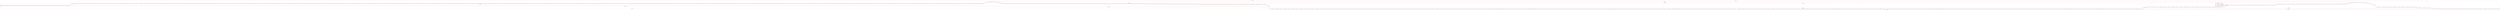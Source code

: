 digraph G {
graph [bgcolor=white]
node [shape=record color=blue]
edge [color=red]
rankdir=LR
0[label="1.1.1"];
1[label="1.1.2"];
2[label="1.1.3"];
3[label="1.1.4"];
4[label="1.1.5"];
5[label="1.1.6"];
6[label="1.1.7"];
7[label="1.1.8"];
8[label="1.1.9"];
9[label="1.1.10"];
10[label="1.1.11"];
11[label="1.1.12"];
12[label="1.1.13"];
13[label="1.1.14"];
14[label="1.1.15"];
15[label="1.1.16"];
16[label="1.1.17"];
17[label="1.1.18"];
18[label="2.1.1"];
19[label="2.1.2"];
20[label="2.1.3"];
21[label="2.1.4"];
22[label="2.1.5"];
23[label="2.1.6"];
24[label="2.1.7"];
25[label="2.1.8"];
26[label="2.1.9"];
27[label="2.1.10"];
28[label="2.1.11"];
29[label="2.1.12"];
30[label="2.1.13"];
31[label="2.1.14"];
32[label="2.1.15"];
33[label="2.1.16"];
34[label="2.1.17"];
35[label="2.1.18"];
36[label="2.1.19"];
37[label="2.1.20"];
38[label="2.1.21"];
39[label="2.1.22"];
40[label="2.1.23"];
41[label="2.1.24"];
42[label="2.1.25"];
43[label="2.1.26"];
44[label="2.1.27"];
45[label="2.1.28"];
46[label="2.1.29"];
47[label="2.1.30"];
48[label="2.1.31"];
49[label="2.1.32"];
50[label="2.1.33"];
51[label="2.1.34"];
52[label="2.1.35"];
53[label="2.1.36"];
54[label="2.1.37"];
55[label="2.1.38"];
56[label="2.1.39"];
57[label="2.1.40"];
58[label="2.1.41"];
59[label="2.1.42"];
60[label="2.1.43"];
61[label="2.1.44"];
62[label="2.1.45"];
63[label="2.1.46"];
64[label="2.1.47"];
65[label="2.1.48"];
66[label="2.1.49"];
67[label="2.1.50"];
68[label="2.1.51"];
69[label="2.1.52"];
70[label="2.1.53"];
71[label="2.1.54"];
72[label="2.1.55"];
73[label="2.1.56"];
74[label="2.1.57"];
75[label="2.1.58"];
76[label="2.1.59"];
77[label="2.1.60"];
78[label="2.1.61"];
79[label="2.1.62"];
80[label="2.1.63"];
81[label="2.1.64"];
82[label="2.1.65"];
83[label="2.1.66"];
84[label="2.1.67"];
85[label="2.1.68"];
86[label="2.1.69"];
87[label="2.1.70"];
88[label="2.1.71"];
89[label="2.1.72"];
90[label="2.1.73"];
91[label="2.1.74"];
92[label="2.1.75"];
93[label="2.1.76"];
94[label="2.1.77"];
95[label="2.1.78"];
96[label="2.1.79"];
97[label="2.1.80"];
98[label="2.1.81"];
99[label="2.1.82"];
100[label="2.1.83"];
101[label="2.1.84"];
102[label="2.1.85"];
103[label="2.1.86"];
104[label="2.1.87"];
105[label="2.1.88"];
106[label="2.1.89"];
107[label="2.1.90"];
108[label="2.1.91"];
109[label="2.1.92"];
110[label="2.1.93"];
111[label="2.1.94"];
112[label="2.1.95"];
113[label="2.1.96"];
114[label="2.1.97"];
115[label="2.1.98"];
116[label="2.1.99"];
117[label="2.1.100"];
118[label="2.1.101"];
119[label="2.1.102"];
120[label="2.1.103"];
121[label="2.1.104"];
122[label="2.1.105"];
123[label="2.1.106"];
124[label="2.1.107"];
125[label="2.1.108"];
126[label="2.1.109"];
127[label="2.1.110"];
128[label="2.1.111"];
129[label="2.1.112"];
130[label="2.1.113"];
131[label="2.1.114"];
132[label="2.1.115"];
133[label="2.1.116"];
134[label="2.1.117"];
135[label="2.1.118"];
136[label="2.1.119"];
137[label="2.1.120"];
138[label="2.1.121"];
139[label="2.1.122"];
140[label="2.1.123"];
141[label="2.1.124"];
142[label="2.1.125"];
143[label="2.1.126"];
144[label="2.1.127"];
145[label="2.1.128"];
146[label="2.1.129"];
147[label="2.1.130"];
148[label="2.1.131"];
149[label="2.1.132"];
150[label="2.1.133"];
151[label="2.1.134"];
152[label="2.1.135"];
153[label="2.1.136"];
154[label="2.1.137"];
155[label="2.1.138"];
156[label="2.1.139"];
157[label="2.1.140"];
158[label="2.1.141"];
159[label="2.1.142"];
160[label="2.1.143"];
161[label="2.1.144"];
162[label="2.1.145"];
163[label="2.1.146"];
164[label="2.1.147"];
165[label="2.1.148"];
166[label="2.1.149"];
167[label="2.1.150"];
168[label="2.1.151"];
169[label="2.1.152"];
170[label="2.1.153"];
171[label="2.1.154"];
172[label="2.1.155"];
173[label="2.1.156"];
174[label="2.1.157"];
175[label="2.1.158"];
176[label="2.1.159"];
177[label="2.1.160"];
178[label="2.1.161"];
179[label="2.1.162"];
180[label="2.1.163"];
181[label="2.1.164"];
182[label="2.1.165"];
183[label="2.1.166"];
184[label="2.1.167"];
185[label="2.1.168"];
186[label="2.1.169"];
187[label="2.1.170"];
188[label="2.1.171"];
189[label="2.1.172"];
190[label="2.1.173"];
191[label="2.1.174"];
192[label="2.1.175"];
193[label="2.1.176"];
194[label="2.1.177"];
195[label="2.1.178"];
196[label="2.1.179"];
197[label="2.1.180"];
198[label="2.1.181"];
199[label="2.1.182"];
200[label="2.1.183"];
201[label="2.1.184"];
202[label="2.1.185"];
203[label="2.1.186"];
204[label="2.1.187"];
205[label="2.1.188"];
206[label="2.1.189"];
207[label="2.1.190"];
208[label="2.1.191"];
209[label="2.1.192"];
210[label="2.1.193"];
211[label="2.1.194"];
212[label="2.1.195"];
213[label="2.1.196"];
214[label="2.1.197"];
215[label="2.1.198"];
216[label="2.1.199"];
217[label="2.1.200"];
218[label="2.1.201"];
219[label="2.1.202"];
220[label="2.1.203"];
221[label="2.1.204"];
222[label="2.1.205"];
223[label="2.1.206"];
224[label="2.1.207"];
225[label="2.1.208"];
226[label="2.1.209"];
227[label="2.1.210"];
228[label="2.1.211"];
229[label="2.1.212"];
230[label="2.1.213"];
231[label="2.1.214"];
232[label="2.1.215"];
233[label="2.1.216"];
234[label="3.1.1"];
235[label="3.1.2"];
236[label="3.1.3"];
237[label="3.1.4"];
238[label="3.1.5"];
239[label="3.1.6"];
240[label="3.1.7"];
241[label="3.1.8"];
242[label="3.1.9"];
243[label="3.1.10"];
244[label="3.1.11"];
245[label="3.1.12"];
246[label="3.1.13"];
247[label="3.1.14"];
248[label="3.1.15"];
249[label="3.1.16"];
250[label="3.1.17"];
251[label="3.1.18"];
252[label="3.1.19"];
253[label="3.1.20"];
254[label="3.1.21"];
255[label="3.1.22"];
256[label="3.1.23"];
257[label="3.1.24"];
258[label="3.1.25"];
259[label="3.1.26"];
260[label="3.1.27"];
261[label="3.1.28"];
262[label="3.1.29"];
263[label="3.1.30"];
264[label="3.1.31"];
265[label="3.1.32"];
266[label="3.1.33"];
267[label="3.1.34"];
268[label="3.1.35"];
269[label="3.1.36"];
270[label="3.1.37"];
271[label="3.1.38"];
272[label="3.1.39"];
273[label="3.1.40"];
274[label="3.1.41"];
275[label="3.1.42"];
276[label="3.1.43"];
277[label="3.1.44"];
278[label="3.1.45"];
279[label="3.1.46"];
280[label="3.1.47"];
281[label="3.1.48"];
282[label="3.1.49"];
283[label="3.1.50"];
284[label="3.1.51"];
285[label="3.1.52"];
286[label="3.1.53"];
287[label="3.1.54"];
288[label="3.1.55"];
289[label="3.1.56"];
290[label="3.1.57"];
291[label="3.1.58"];
292[label="3.1.59"];
293[label="3.1.60"];
294[label="3.1.61"];
295[label="3.1.62"];
296[label="3.1.63"];
297[label="3.1.64"];
298[label="3.1.65"];
299[label="3.1.66"];
300[label="3.1.67"];
301[label="3.1.68"];
302[label="3.1.69"];
303[label="3.1.70"];
304[label="3.1.71"];
305[label="3.1.72"];
306[label="3.1.73"];
307[label="3.1.74"];
308[label="3.1.75"];
309[label="3.1.76"];
310[label="3.1.77"];
311[label="3.1.78"];
312[label="3.1.79"];
313[label="3.1.80"];
314[label="3.1.81"];
315[label="3.1.82"];
316[label="3.1.83"];
317[label="3.1.84"];
318[label="3.1.85"];
319[label="3.1.86"];
320[label="3.1.87"];
321[label="3.1.88"];
322[label="3.1.89"];
323[label="3.1.90"];
324[label="3.1.91"];
325[label="3.1.92"];
326[label="3.1.93"];
327[label="3.1.94"];
328[label="3.1.95"];
329[label="3.1.96"];
330[label="3.1.97"];
331[label="3.1.98"];
332[label="3.1.99"];
333[label="3.1.100"];
334[label="3.1.101"];
335[label="3.1.102"];
336[label="3.1.103"];
337[label="3.1.104"];
338[label="3.1.105"];
339[label="3.1.106"];
340[label="3.1.107"];
341[label="3.1.108"];
342[label="3.1.109"];
343[label="3.1.110"];
344[label="3.1.111"];
345[label="3.1.112"];
346[label="3.1.113"];
347[label="3.1.114"];
348[label="3.1.115"];
349[label="3.1.116"];
350[label="3.1.117"];
351[label="3.1.118"];
352[label="3.1.119"];
353[label="3.1.120"];
354[label="3.1.121"];
355[label="3.1.122"];
356[label="3.1.123"];
357[label="3.1.124"];
358[label="3.1.125"];
359[label="3.1.126"];
360[label="3.1.127"];
361[label="3.1.128"];
362[label="3.1.129"];
363[label="3.1.130"];
364[label="3.1.131"];
365[label="3.1.132"];
366[label="3.1.133"];
367[label="3.1.134"];
368[label="3.1.135"];
369[label="3.1.136"];
370[label="3.1.137"];
371[label="3.1.138"];
372[label="3.1.139"];
373[label="3.1.140"];
374[label="3.1.141"];
375[label="3.1.142"];
376[label="3.1.143"];
377[label="3.1.144"];
378[label="3.1.145"];
379[label="3.1.146"];
380[label="3.1.147"];
381[label="3.1.148"];
382[label="3.1.149"];
383[label="3.1.150"];
384[label="3.1.151"];
385[label="3.1.152"];
386[label="3.1.153"];
387[label="3.1.154"];
388[label="3.1.155"];
389[label="3.1.156"];
390[label="3.1.157"];
391[label="3.1.158"];
392[label="3.1.159"];
393[label="3.1.160"];
394[label="3.1.161"];
395[label="3.1.162"];
396[label="3.1.163"];
397[label="3.1.164"];
398[label="3.1.165"];
399[label="3.1.166"];
400[label="3.1.167"];
401[label="3.1.168"];
402[label="3.1.169"];
403[label="3.1.170"];
404[label="3.1.171"];
405[label="3.1.172"];
406[label="3.1.173"];
407[label="3.1.174"];
408[label="3.1.175"];
409[label="3.1.176"];
410[label="3.1.177"];
411[label="3.1.178"];
412[label="3.1.179"];
413[label="3.1.180"];
414[label="3.1.181"];
415[label="3.1.182"];
416[label="3.1.183"];
417[label="3.1.184"];
418[label="3.1.185"];
419[label="3.1.186"];
420[label="3.1.187"];
421[label="3.1.188"];
422[label="3.1.189"];
423[label="3.1.190"];
424[label="3.1.191"];
425[label="3.1.192"];
426[label="3.1.193"];
427[label="3.1.194"];
428[label="3.1.195"];
429[label="3.1.196"];
430[label="3.1.197"];
431[label="3.1.198"];
432[label="3.1.199"];
433[label="3.1.200"];
434[label="3.1.201"];
435[label="3.1.202"];
436[label="3.1.203"];
437[label="3.1.204"];
438[label="3.1.205"];
439[label="3.1.206"];
440[label="4.1.1"];
441[label="4.1.2"];
442[label="4.1.3"];
443[label="4.1.4"];
444[label="4.1.5"];
445[label="4.1.6"];
446[label="4.1.7"];
447[label="4.1.8"];
448[label="4.1.9"];
449[label="4.1.10"];
450[label="4.1.11"];
451[label="4.1.12"];
452[label="4.1.13"];
453[label="4.1.14"];
454[label="4.1.15"];
455[label="4.1.16"];
456[label="4.1.17"];
457[label="5.1.1"];
458[label="5.1.2"];
459[label="5.1.3"];
460[label="5.1.4"];
461[label="5.1.5"];
462[label="5.1.6"];
463[label="5.1.7"];
464[label="5.1.8"];
465[label="5.1.9"];
466[label="5.1.10"];
467[label="5.1.11"];
468[label="5.1.12"];
469[label="5.1.13"];
470[label="5.1.14"];
471[label="5.1.15"];
472[label="5.1.16"];
473[label="6.1.1"];
474[label="6.1.2"];
475[label="6.1.3"];
476[label="6.1.4"];
477[label="6.1.5"];
478[label="6.1.6"];
479[label="6.1.7"];
480[label="6.1.8"];
481[label="6.1.9"];
482[label="6.1.10"];
483[label="6.1.11"];
484[label="6.1.12"];
485[label="6.1.13"];
486[label="6.1.14"];
487[label="6.1.15"];
488[label="6.1.16"];
489[label="6.1.17"];
490[label="6.1.18"];
491[label="6.1.19"];
492[label="6.1.20"];
493[label="6.1.21"];
494[label="6.1.22"];
495[label="6.1.23"];
496[label="6.1.24"];
497[label="6.1.25"];
498[label="6.1.26"];
499[label="6.1.27"];
500[label="6.1.28"];
501[label="6.1.29"];
502[label="6.1.30"];
503[label="6.1.31"];
504[label="6.1.32"];
505[label="6.1.33"];
506[label="6.1.34"];
507[label="6.1.35"];
508[label="6.1.36"];
509[label="6.1.37"];
510[label="6.1.38"];
511[label="6.1.39"];
512[label="6.1.40"];
513[label="6.1.41"];
514[label="6.1.42"];
515[label="6.1.43"];
516[label="6.1.44"];
517[label="6.1.45"];
518[label="6.1.46"];
519[label="6.1.47"];
520[label="6.1.48"];
521[label="7.1.1"];
522[label="7.1.2"];
523[label="7.1.3"];
524[label="7.1.4"];
525[label="7.1.5"];
526[label="7.1.6"];
527[label="7.1.7"];
528[label="7.1.8"];
529[label="7.1.9"];
530[label="7.1.10"];
531[label="7.1.11"];
532[label="7.1.12"];
533[label="7.1.13"];
534[label="7.1.14"];
535[label="7.1.15"];
536[label="7.1.16"];
537[label="8.1.1"];
538[label="8.1.2"];
539[label="8.1.3"];
540[label="8.1.4"];
541[label="8.1.5"];
542[label="8.1.6"];
543[label="8.1.7"];
544[label="8.1.8"];
545[label="8.1.9"];
546[label="8.1.10"];
547[label="8.1.11"];
548[label="8.1.12"];
549[label="8.1.13"];
550[label="8.1.14"];
551[label="8.1.15"];
552[label="8.1.16"];
553[label="8.1.17"];
554[label="8.1.18"];
555[label="8.1.19"];
556[label="8.1.20"];
557[label="8.1.21"];
558[label="8.1.22"];
559[label="8.1.23"];
560[label="8.1.24"];
561[label="8.1.25"];
562[label="8.1.26"];
563[label="8.1.27"];
564[label="8.1.28"];
565[label="8.1.29"];
566[label="8.1.30"];
567[label="8.1.31"];
568[label="8.1.32"];
569[label="8.1.33"];
570[label="8.1.34"];
571[label="8.1.35"];
572[label="8.1.36"];
573[label="8.1.37"];
574[label="8.1.38"];
575[label="8.1.39"];
576[label="8.1.40"];
577[label="8.1.41"];
578[label="8.1.42"];
579[label="8.1.43"];
580[label="8.1.44"];
581[label="8.1.45"];
582[label="8.1.46"];
583[label="8.1.47"];
584[label="8.1.48"];
585[label="9.1.1"];
586[label="9.1.2"];
587[label="9.1.3"];
588[label="10.1.1"];
589[label="10.1.2"];
590[label="10.1.3"];
591[label="11.1.1"];
592[label="11.1.2"];
593[label="11.1.3"];
594[label="12.1.1"];
595[label="12.1.2"];
596[label="12.1.3"];
597[label="13.0.1"];
598[label="13.0.2"];
599[label="13.1.1"];
600[label="13.1.2"];
601[label="13.2.1"];
602[label="13.2.2"];
603[label="13.3.1"];
604[label="13.3.2"];
605[label="13.4.1"];
606[label="13.4.2"];
0->1 [label=" weight = 30881"];
1->2 [label=" weight = 33125"];
2->3 [label=" weight = 31679"];
3->4 [label=" weight = 30387"];
4->5 [label=" weight = 30398"];
5->6 [label=" weight = 30059"];
6->7 [label=" weight = 30366"];
7->8 [label=" weight = 30056"];
8->9 [label=" weight = 32790"];
9->10 [label=" weight = 30712"];
10->11 [label=" weight = 32073"];
11->12 [label=" weight = 33124"];
12->13 [label=" weight = 30403"];
13->14 [label=" weight = 33002"];
14->15 [label=" weight = 31266"];
15->16 [label=" weight = 31039"];
16->17 [label=" weight = 30463"];
18->19 [label=" weight = 31423"];
19->20 [label=" weight = 30466"];
20->21 [label=" weight = 30152"];
21->22 [label=" weight = 33235"];
22->23 [label=" weight = 33415"];
23->24 [label=" weight = 32449"];
24->25 [label=" weight = 33894"];
25->26 [label=" weight = 33917"];
26->27 [label=" weight = 33025"];
27->28 [label=" weight = 33242"];
28->29 [label=" weight = 30527"];
29->30 [label=" weight = 32396"];
30->31 [label=" weight = 32584"];
31->32 [label=" weight = 32443"];
32->33 [label=" weight = 35173"];
33->34 [label=" weight = 31992"];
34->35 [label=" weight = 33958"];
35->36 [label=" weight = 30917"];
36->37 [label=" weight = 30746"];
37->38 [label=" weight = 30775"];
38->39 [label=" weight = 31886"];
39->40 [label=" weight = 30475"];
40->41 [label=" weight = 32131"];
41->42 [label=" weight = 30418"];
42->43 [label=" weight = 32992"];
43->44 [label=" weight = 31960"];
44->45 [label=" weight = 33391"];
45->46 [label=" weight = 32370"];
46->47 [label=" weight = 31520"];
47->48 [label=" weight = 31393"];
48->49 [label=" weight = 32940"];
49->50 [label=" weight = 31253"];
50->51 [label=" weight = 32335"];
51->52 [label=" weight = 32288"];
52->53 [label=" weight = 31181"];
53->54 [label=" weight = 30315"];
54->55 [label=" weight = 31914"];
55->56 [label=" weight = 32981"];
56->57 [label=" weight = 33353"];
57->58 [label=" weight = 31051"];
58->59 [label=" weight = 30787"];
59->60 [label=" weight = 31609"];
60->61 [label=" weight = 32232"];
61->62 [label=" weight = 33415"];
62->63 [label=" weight = 34070"];
63->64 [label=" weight = 30484"];
64->65 [label=" weight = 30868"];
65->66 [label=" weight = 31773"];
66->67 [label=" weight = 32161"];
67->68 [label=" weight = 32246"];
68->69 [label=" weight = 33378"];
69->70 [label=" weight = 33497"];
70->71 [label=" weight = 34481"];
71->72 [label=" weight = 35099"];
72->73 [label=" weight = 30716"];
73->74 [label=" weight = 30938"];
74->75 [label=" weight = 32024"];
75->76 [label=" weight = 32318"];
76->77 [label=" weight = 32690"];
77->78 [label=" weight = 32338"];
78->79 [label=" weight = 30768"];
79->80 [label=" weight = 30493"];
80->81 [label=" weight = 34947"];
81->82 [label=" weight = 34633"];
82->83 [label=" weight = 30027"];
83->84 [label=" weight = 30142"];
84->85 [label=" weight = 34822"];
85->86 [label=" weight = 35257"];
86->87 [label=" weight = 30050"];
87->88 [label=" weight = 30407"];
88->89 [label=" weight = 30295"];
89->90 [label=" weight = 34895"];
90->91 [label=" weight = 32646"];
91->92 [label=" weight = 32438"];
92->93 [label=" weight = 32944"];
93->94 [label=" weight = 34000"];
94->95 [label=" weight = 35076"];
95->96 [label=" weight = 30418"];
96->97 [label=" weight = 34507"];
97->98 [label=" weight = 33343"];
98->99 [label=" weight = 33059"];
99->100 [label=" weight = 32322"];
100->101 [label=" weight = 31944"];
101->102 [label=" weight = 31878"];
102->103 [label=" weight = 31382"];
103->104 [label=" weight = 30728"];
104->105 [label=" weight = 31210"];
105->106 [label=" weight = 33163"];
106->107 [label=" weight = 30876"];
107->108 [label=" weight = 33234"];
108->109 [label=" weight = 31515"];
109->110 [label=" weight = 30269"];
110->111 [label=" weight = 30222"];
111->112 [label=" weight = 33151"];
112->113 [label=" weight = 33051"];
113->114 [label=" weight = 30047"];
114->115 [label=" weight = 31599"];
115->116 [label=" weight = 31189"];
116->117 [label=" weight = 32922"];
117->118 [label=" weight = 31940"];
118->119 [label=" weight = 30411"];
119->120 [label=" weight = 31561"];
120->121 [label=" weight = 31724"];
121->122 [label=" weight = 32091"];
122->123 [label=" weight = 32255"];
123->124 [label=" weight = 32101"];
124->125 [label=" weight = 32324"];
125->126 [label=" weight = 32396"];
126->127 [label=" weight = 32555"];
127->128 [label=" weight = 32287"];
128->129 [label=" weight = 32448"];
129->130 [label=" weight = 32424"];
130->131 [label=" weight = 32238"];
131->132 [label=" weight = 32394"];
132->133 [label=" weight = 32229"];
133->134 [label=" weight = 32810"];
134->135 [label=" weight = 32658"];
135->136 [label=" weight = 32761"];
136->137 [label=" weight = 32239"];
137->138 [label=" weight = 30742"];
138->139 [label=" weight = 31160"];
139->140 [label=" weight = 23524"];
140->141 [label=" weight = 32376"];
141->142 [label=" weight = 31209"];
142->143 [label=" weight = 32562"];
143->144 [label=" weight = 32778"];
144->145 [label=" weight = 32104"];
145->146 [label=" weight = 31127"];
146->147 [label=" weight = 30141"];
147->148 [label=" weight = 32445"];
148->149 [label=" weight = 30095"];
149->150 [label=" weight = 30468"];
150->151 [label=" weight = 31127"];
151->152 [label=" weight = 32409"];
152->153 [label=" weight = 32169"];
153->154 [label=" weight = 30344"];
154->155 [label=" weight = 31920"];
155->156 [label=" weight = 33343"];
156->157 [label=" weight = 33968"];
157->158 [label=" weight = 30354"];
158->159 [label=" weight = 30466"];
159->160 [label=" weight = 31322"];
160->161 [label=" weight = 30870"];
161->162 [label=" weight = 31103"];
162->163 [label=" weight = 31194"];
163->164 [label=" weight = 31164"];
164->165 [label=" weight = 31423"];
165->166 [label=" weight = 31311"];
166->167 [label=" weight = 31795"];
167->168 [label=" weight = 31945"];
168->169 [label=" weight = 32161"];
169->170 [label=" weight = 31946"];
170->171 [label=" weight = 32265"];
171->172 [label=" weight = 32579"];
172->173 [label=" weight = 32225"];
173->174 [label=" weight = 32749"];
174->175 [label=" weight = 32408"];
175->176 [label=" weight = 31922"];
176->177 [label=" weight = 32515"];
177->178 [label=" weight = 31620"];
178->179 [label=" weight = 31015"];
179->180 [label=" weight = 30947"];
180->181 [label=" weight = 30587"];
181->182 [label=" weight = 30278"];
182->183 [label=" weight = 30078"];
183->184 [label=" weight = 34056"];
184->185 [label=" weight = 33734"];
185->186 [label=" weight = 33470"];
186->187 [label=" weight = 32975"];
187->188 [label=" weight = 32207"];
188->189 [label=" weight = 32178"];
189->190 [label=" weight = 30336"];
190->191 [label=" weight = 32780"];
191->192 [label=" weight = 31044"];
192->193 [label=" weight = 32652"];
193->194 [label=" weight = 31598"];
194->195 [label=" weight = 31222"];
195->196 [label=" weight = 31681"];
196->197 [label=" weight = 32503"];
197->198 [label=" weight = 30437"];
198->199 [label=" weight = 32584"];
199->200 [label=" weight = 30095"];
200->201 [label=" weight = 32403"];
201->202 [label=" weight = 34022"];
202->203 [label=" weight = 31850"];
203->204 [label=" weight = 33463"];
204->205 [label=" weight = 33813"];
205->206 [label=" weight = 33335"];
206->207 [label=" weight = 32265"];
207->208 [label=" weight = 31899"];
208->209 [label=" weight = 32131"];
209->210 [label=" weight = 32220"];
210->211 [label=" weight = 33702"];
211->212 [label=" weight = 33430"];
212->213 [label=" weight = 33279"];
213->214 [label=" weight = 32106"];
214->215 [label=" weight = 31282"];
215->216 [label=" weight = 33927"];
216->217 [label=" weight = 30895"];
217->218 [label=" weight = 31152"];
218->219 [label=" weight = 32417"];
219->220 [label=" weight = 31914"];
220->221 [label=" weight = 31811"];
221->222 [label=" weight = 31287"];
222->223 [label=" weight = 30623"];
223->224 [label=" weight = 30197"];
224->225 [label=" weight = 31469"];
225->226 [label=" weight = 31213"];
226->227 [label=" weight = 31200"];
227->228 [label=" weight = 31307"];
228->229 [label=" weight = 30567"];
229->230 [label=" weight = 30520"];
230->231 [label=" weight = 30240"];
231->232 [label=" weight = 30872"];
232->233 [label=" weight = 30568"];
234->235 [label=" weight = 33363"];
235->236 [label=" weight = 32463"];
236->237 [label=" weight = 32083"];
237->238 [label=" weight = 31346"];
238->239 [label=" weight = 30490"];
239->240 [label=" weight = 30157"];
240->241 [label=" weight = 32633"];
241->242 [label=" weight = 31237"];
242->243 [label=" weight = 32797"];
243->244 [label=" weight = 30444"];
244->245 [label=" weight = 32735"];
245->246 [label=" weight = 33606"];
246->247 [label=" weight = 31270"];
247->248 [label=" weight = 30778"];
248->249 [label=" weight = 33523"];
249->250 [label=" weight = 33125"];
250->251 [label=" weight = 31206"];
251->252 [label=" weight = 33026"];
252->253 [label=" weight = 33846"];
253->254 [label=" weight = 32556"];
254->255 [label=" weight = 31450"];
255->256 [label=" weight = 33696"];
256->257 [label=" weight = 30888"];
257->258 [label=" weight = 32501"];
258->259 [label=" weight = 33083"];
259->260 [label=" weight = 32448"];
260->261 [label=" weight = 31913"];
261->262 [label=" weight = 31019"];
262->263 [label=" weight = 34038"];
263->264 [label=" weight = 33075"];
264->265 [label=" weight = 31272"];
265->266 [label=" weight = 31373"];
266->267 [label=" weight = 30497"];
267->268 [label=" weight = 32666"];
268->269 [label=" weight = 31809"];
269->270 [label=" weight = 32686"];
270->271 [label=" weight = 31052"];
271->272 [label=" weight = 33105"];
272->273 [label=" weight = 32457"];
273->274 [label=" weight = 32906"];
274->275 [label=" weight = 30799"];
275->276 [label=" weight = 31897"];
276->277 [label=" weight = 32922"];
277->278 [label=" weight = 30345"];
278->279 [label=" weight = 31101"];
279->280 [label=" weight = 32476"];
280->281 [label=" weight = 31609"];
281->282 [label=" weight = 32701"];
282->283 [label=" weight = 32222"];
283->284 [label=" weight = 31380"];
284->285 [label=" weight = 30540"];
285->286 [label=" weight = 31462"];
286->287 [label=" weight = 33143"];
287->288 [label=" weight = 30009"];
288->289 [label=" weight = 30614"];
289->290 [label=" weight = 34404"];
290->291 [label=" weight = 33357"];
291->292 [label=" weight = 32783"];
292->293 [label=" weight = 31781"];
293->294 [label=" weight = 31785"];
294->295 [label=" weight = 32673"];
295->296 [label=" weight = 33595"];
296->297 [label=" weight = 33356"];
297->298 [label=" weight = 32437"];
298->299 [label=" weight = 31773"];
299->300 [label=" weight = 30738"];
300->301 [label=" weight = 30028"];
301->302 [label=" weight = 30358"];
302->303 [label=" weight = 30881"];
303->304 [label=" weight = 30813"];
304->305 [label=" weight = 33828"];
305->306 [label=" weight = 32605"];
306->307 [label=" weight = 31161"];
307->308 [label=" weight = 31233"];
308->309 [label=" weight = 31744"];
309->310 [label=" weight = 30535"];
310->311 [label=" weight = 32849"];
311->312 [label=" weight = 31377"];
312->313 [label=" weight = 30069"];
313->314 [label=" weight = 32162"];
314->315 [label=" weight = 30866"];
315->316 [label=" weight = 30362"];
316->317 [label=" weight = 32716"];
317->318 [label=" weight = 32355"];
318->319 [label=" weight = 31957"];
319->320 [label=" weight = 30835"];
320->321 [label=" weight = 31101"];
321->322 [label=" weight = 30158"];
322->323 [label=" weight = 31797"];
323->324 [label=" weight = 31479"];
324->325 [label=" weight = 30395"];
325->326 [label=" weight = 33273"];
326->327 [label=" weight = 31814"];
327->328 [label=" weight = 46071"];
328->329 [label=" weight = 30833"];
329->330 [label=" weight = 32566"];
330->331 [label=" weight = 30358"];
331->332 [label=" weight = 30495"];
332->333 [label=" weight = 30277"];
333->334 [label=" weight = 30228"];
334->335 [label=" weight = 30193"];
335->336 [label=" weight = 33303"];
336->337 [label=" weight = 30435"];
337->338 [label=" weight = 32218"];
338->339 [label=" weight = 32164"];
339->340 [label=" weight = 30069"];
340->341 [label=" weight = 31835"];
341->342 [label=" weight = 31457"];
342->343 [label=" weight = 31909"];
343->344 [label=" weight = 31611"];
344->345 [label=" weight = 30720"];
345->346 [label=" weight = 32524"];
346->347 [label=" weight = 30390"];
347->348 [label=" weight = 30448"];
348->349 [label=" weight = 30650"];
349->350 [label=" weight = 31128"];
350->351 [label=" weight = 30869"];
351->352 [label=" weight = 31350"];
352->353 [label=" weight = 30312"];
353->354 [label=" weight = 30440"];
354->355 [label=" weight = 30988"];
355->356 [label=" weight = 31187"];
356->357 [label=" weight = 30175"];
357->358 [label=" weight = 31481"];
358->359 [label=" weight = 32272"];
359->360 [label=" weight = 33660"];
360->361 [label=" weight = 30237"];
361->362 [label=" weight = 30742"];
362->363 [label=" weight = 31588"];
363->364 [label=" weight = 31954"];
364->365 [label=" weight = 31680"];
365->366 [label=" weight = 32442"];
366->367 [label=" weight = 32809"];
367->368 [label=" weight = 33382"];
368->369 [label=" weight = 33376"];
369->370 [label=" weight = 33974"];
370->371 [label=" weight = 34875"];
371->372 [label=" weight = 35146"];
372->373 [label=" weight = 30472"];
373->374 [label=" weight = 31064"];
374->375 [label=" weight = 31356"];
375->376 [label=" weight = 31420"];
376->377 [label=" weight = 31668"];
377->378 [label=" weight = 31805"];
378->379 [label=" weight = 32017"];
379->380 [label=" weight = 32140"];
380->381 [label=" weight = 32140"];
381->382 [label=" weight = 32013"];
382->383 [label=" weight = 31265"];
383->384 [label=" weight = 31299"];
384->385 [label=" weight = 31066"];
385->386 [label=" weight = 30364"];
386->387 [label=" weight = 34491"];
387->388 [label=" weight = 34109"];
388->389 [label=" weight = 32968"];
389->390 [label=" weight = 32742"];
390->391 [label=" weight = 32498"];
391->392 [label=" weight = 33306"];
392->393 [label=" weight = 33308"];
393->394 [label=" weight = 32927"];
394->395 [label=" weight = 33061"];
395->396 [label=" weight = 32419"];
396->397 [label=" weight = 32294"];
397->398 [label=" weight = 32360"];
398->399 [label=" weight = 31908"];
399->400 [label=" weight = 32617"];
400->401 [label=" weight = 33288"];
401->402 [label=" weight = 32118"];
402->403 [label=" weight = 31433"];
403->404 [label=" weight = 31083"];
404->405 [label=" weight = 34533"];
405->406 [label=" weight = 33722"];
406->407 [label=" weight = 32422"];
407->408 [label=" weight = 31464"];
408->409 [label=" weight = 30224"];
409->410 [label=" weight = 33616"];
410->411 [label=" weight = 31065"];
411->412 [label=" weight = 31156"];
412->413 [label=" weight = 30934"];
413->414 [label=" weight = 31027"];
414->415 [label=" weight = 32021"];
415->416 [label=" weight = 32518"];
416->417 [label=" weight = 30647"];
417->418 [label=" weight = 31468"];
418->419 [label=" weight = 33524"];
419->420 [label=" weight = 30920"];
420->421 [label=" weight = 33654"];
421->422 [label=" weight = 30203"];
422->423 [label=" weight = 32505"];
423->424 [label=" weight = 34156"];
424->425 [label=" weight = 34246"];
425->426 [label=" weight = 34639"];
426->427 [label=" weight = 30219"];
427->428 [label=" weight = 34214"];
428->429 [label=" weight = 33463"];
429->430 [label=" weight = 32756"];
430->431 [label=" weight = 32220"];
431->432 [label=" weight = 31618"];
432->433 [label=" weight = 30915"];
433->434 [label=" weight = 30286"];
434->435 [label=" weight = 33304"];
435->436 [label=" weight = 31865"];
436->437 [label=" weight = 33194"];
437->438 [label=" weight = 32603"];
438->439 [label=" weight = 30377"];
440->441 [label=" weight = 30257"];
441->442 [label=" weight = 33510"];
442->443 [label=" weight = 33345"];
443->444 [label=" weight = 30411"];
444->445 [label=" weight = 30664"];
445->446 [label=" weight = 31930"];
446->447 [label=" weight = 33762"];
447->448 [label=" weight = 33235"];
448->449 [label=" weight = 32571"];
449->450 [label=" weight = 31685"];
450->451 [label=" weight = 31398"];
451->452 [label=" weight = 30086"];
452->453 [label=" weight = 30380"];
453->454 [label=" weight = 33510"];
454->455 [label=" weight = 33160"];
455->456 [label=" weight = 33202"];
457->458 [label=" weight = 30197"];
458->459 [label=" weight = 31654"];
459->460 [label=" weight = 30359"];
460->461 [label=" weight = 31509"];
461->462 [label=" weight = 32441"];
462->463 [label=" weight = 30552"];
463->464 [label=" weight = 31603"];
464->465 [label=" weight = 32331"];
465->466 [label=" weight = 31060"];
466->467 [label=" weight = 31899"];
467->468 [label=" weight = 33009"];
468->469 [label=" weight = 30918"];
469->470 [label=" weight = 30176"];
470->471 [label=" weight = 30555"];
471->472 [label=" weight = 30426"];
473->474 [label=" weight = 30851"];
474->475 [label=" weight = 31002"];
475->476 [label=" weight = 31350"];
476->477 [label=" weight = 30393"];
477->478 [label=" weight = 30417"];
478->479 [label=" weight = 30723"];
479->480 [label=" weight = 31747"];
480->481 [label=" weight = 32124"];
481->482 [label=" weight = 31853"];
482->483 [label=" weight = 32728"];
483->484 [label=" weight = 32838"];
484->485 [label=" weight = 30273"];
485->486 [label=" weight = 32300"];
486->487 [label=" weight = 32054"];
487->488 [label=" weight = 30142"];
488->489 [label=" weight = 30323"];
489->490 [label=" weight = 30083"];
490->491 [label=" weight = 31595"];
491->492 [label=" weight = 31268"];
492->493 [label=" weight = 31516"];
493->494 [label=" weight = 31098"];
494->495 [label=" weight = 30172"];
495->496 [label=" weight = 30934"];
496->497 [label=" weight = 30188"];
497->498 [label=" weight = 30924"];
498->499 [label=" weight = 31200"];
499->500 [label=" weight = 32047"];
500->501 [label=" weight = 32803"];
501->502 [label=" weight = 32037"];
502->503 [label=" weight = 30718"];
503->504 [label=" weight = 30454"];
504->505 [label=" weight = 31424"];
505->506 [label=" weight = 31514"];
506->507 [label=" weight = 32069"];
507->508 [label=" weight = 30814"];
508->509 [label=" weight = 32152"];
509->510 [label=" weight = 31479"];
510->511 [label=" weight = 31596"];
511->512 [label=" weight = 31685"];
512->513 [label=" weight = 30077"];
513->514 [label=" weight = 32533"];
514->515 [label=" weight = 31482"];
515->516 [label=" weight = 31025"];
516->517 [label=" weight = 31296"];
517->518 [label=" weight = 30177"];
518->519 [label=" weight = 32182"];
519->520 [label=" weight = 31549"];
521->522 [label=" weight = 30426"];
522->523 [label=" weight = 30555"];
523->524 [label=" weight = 30176"];
524->525 [label=" weight = 30918"];
525->526 [label=" weight = 33009"];
526->527 [label=" weight = 31899"];
527->528 [label=" weight = 31060"];
528->529 [label=" weight = 32331"];
529->530 [label=" weight = 31603"];
530->531 [label=" weight = 30552"];
531->532 [label=" weight = 32441"];
532->533 [label=" weight = 31509"];
533->534 [label=" weight = 30359"];
534->535 [label=" weight = 31654"];
535->536 [label=" weight = 30197"];
537->538 [label=" weight = 31549"];
538->539 [label=" weight = 32182"];
539->540 [label=" weight = 30177"];
540->541 [label=" weight = 31296"];
541->542 [label=" weight = 31025"];
542->543 [label=" weight = 31482"];
543->544 [label=" weight = 32533"];
544->545 [label=" weight = 30077"];
545->546 [label=" weight = 31685"];
546->547 [label=" weight = 31596"];
547->548 [label=" weight = 31479"];
548->549 [label=" weight = 32152"];
549->550 [label=" weight = 30814"];
550->551 [label=" weight = 32069"];
551->552 [label=" weight = 31514"];
552->553 [label=" weight = 31424"];
553->554 [label=" weight = 30454"];
554->555 [label=" weight = 30718"];
555->556 [label=" weight = 32037"];
556->557 [label=" weight = 32803"];
557->558 [label=" weight = 32047"];
558->559 [label=" weight = 31200"];
559->560 [label=" weight = 30924"];
560->561 [label=" weight = 30188"];
561->562 [label=" weight = 30934"];
562->563 [label=" weight = 30172"];
563->564 [label=" weight = 31098"];
564->565 [label=" weight = 31516"];
565->566 [label=" weight = 31268"];
566->567 [label=" weight = 31595"];
567->568 [label=" weight = 30083"];
568->569 [label=" weight = 30323"];
569->570 [label=" weight = 30142"];
570->571 [label=" weight = 32054"];
571->572 [label=" weight = 32300"];
572->573 [label=" weight = 30273"];
573->574 [label=" weight = 32838"];
574->575 [label=" weight = 32728"];
575->576 [label=" weight = 31853"];
576->577 [label=" weight = 32124"];
577->578 [label=" weight = 31747"];
578->579 [label=" weight = 30723"];
579->580 [label=" weight = 30417"];
580->581 [label=" weight = 30393"];
581->582 [label=" weight = 31350"];
582->583 [label=" weight = 31002"];
583->584 [label=" weight = 30851"];
585->586 [label=" weight = 31503"];
586->587 [label=" weight = 31682"];
588->589 [label=" weight = 61802"];
589->590 [label=" weight = 31503"];
591->592 [label=" weight = 30276"];
592->593 [label=" weight = 30264"];
594->595 [label=" weight = 59228"];
595->596 [label=" weight = 30276"];
17->18 [label=" weight = 92526"];
17->591 [label=" weight = 49225"];
233->0 [label=" weight = 97318"];
233->588 [label=" weight = 56875"];
439->440 [label=" weight = 123438"];
439->591 [label=" weight = 156356"];
456->234 [label=" weight = 91112"];
456->588 [label=" weight = 107120"];
472->0 [label=" weight = 120351"];
472->473 [label=" weight = 83988"];
472->585 [label=" weight = 31064"];
520->457 [label=" weight = 115000"];
520->594 [label=" weight = 53108"];
536->537 [label=" weight = 115000"];
536->594 [label=" weight = 62213"];
584->521 [label=" weight = 83988"];
584->585 [label=" weight = 84694"];
587->0 [label=" weight = 70673"];
587->234 [label=" weight = 79325"];
590->473 [label=" weight = 110104"];
590->521 [label=" weight = 59509"];
593->457 [label=" weight = 62213"];
593->537 [label=" weight = 53108"];
596->18 [label=" weight = 125496"];
596->440 [label=" weight = 124977"];
598->554 [label=" weight = 896513"];
599->600 [label=" weight = 10000"];
600->598 [label=" weight = 30000"];
601->602 [label=" weight = 20000"];
602->598 [label=" weight = 70000"];
603->604 [label=" weight = 20000"];
604->598 [label=" weight = 110000"];
605->606 [label=" weight = 20000"];
606->598 [label=" weight = 150000"];
}
